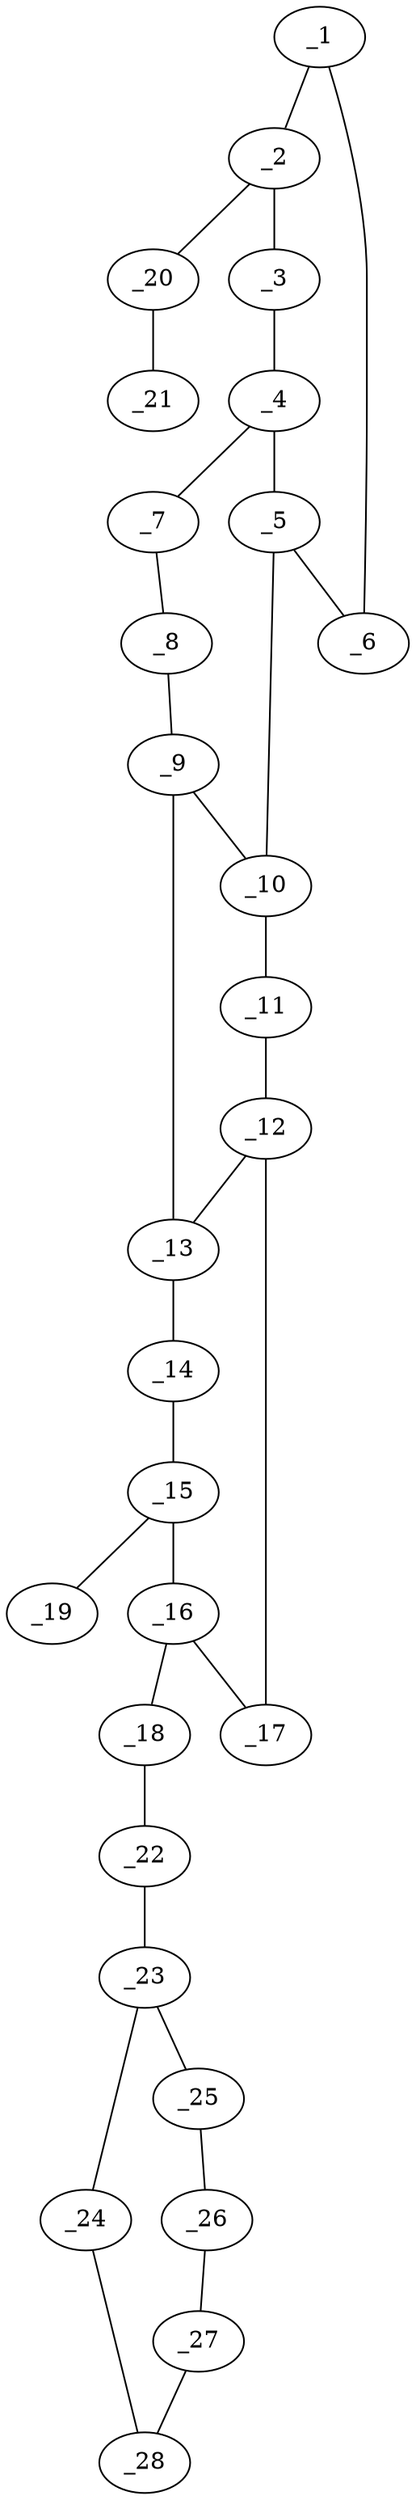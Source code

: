 graph molid649971 {
	_1	 [charge=0,
		chem=1,
		symbol="C  ",
		x="11.238",
		y="-2.1203"];
	_2	 [charge=0,
		chem=1,
		symbol="C  ",
		x="12.1041",
		y="-1.6203"];
	_1 -- _2	 [valence=1];
	_6	 [charge=0,
		chem=1,
		symbol="C  ",
		x="10.372",
		y="-1.6203"];
	_1 -- _6	 [valence=2];
	_3	 [charge=0,
		chem=1,
		symbol="C  ",
		x="12.1041",
		y="-0.6203"];
	_2 -- _3	 [valence=2];
	_20	 [charge=0,
		chem=2,
		symbol="O  ",
		x="12.9701",
		y="-2.1203"];
	_2 -- _20	 [valence=1];
	_4	 [charge=0,
		chem=1,
		symbol="C  ",
		x="11.238",
		y="-0.1203"];
	_3 -- _4	 [valence=1];
	_5	 [charge=0,
		chem=1,
		symbol="C  ",
		x="10.372",
		y="-0.6203"];
	_4 -- _5	 [valence=2];
	_7	 [charge=0,
		chem=2,
		symbol="O  ",
		x="11.238",
		y="0.8797"];
	_4 -- _7	 [valence=1];
	_5 -- _6	 [valence=1];
	_10	 [charge=0,
		chem=1,
		symbol="C  ",
		x="9.506",
		y="-0.1203"];
	_5 -- _10	 [valence=1];
	_8	 [charge=0,
		chem=1,
		symbol="C  ",
		x="10.372",
		y="1.3797"];
	_7 -- _8	 [valence=1];
	_9	 [charge=0,
		chem=1,
		symbol="C  ",
		x="9.506",
		y="0.8797"];
	_8 -- _9	 [valence=1];
	_9 -- _10	 [valence=1];
	_13	 [charge=0,
		chem=1,
		symbol="C  ",
		x="8.5549",
		y="1.1887"];
	_9 -- _13	 [valence=1];
	_11	 [charge=0,
		chem=2,
		symbol="O  ",
		x="8.5549",
		y="-0.4293"];
	_10 -- _11	 [valence=1];
	_12	 [charge=0,
		chem=1,
		symbol="C  ",
		x="7.9671",
		y="0.3797"];
	_11 -- _12	 [valence=1];
	_12 -- _13	 [valence=2];
	_17	 [charge=0,
		chem=1,
		symbol="C  ",
		x="6.9726",
		y="0.4842"];
	_12 -- _17	 [valence=1];
	_14	 [charge=0,
		chem=1,
		symbol="C  ",
		x="8.1482",
		y="2.1022"];
	_13 -- _14	 [valence=1];
	_15	 [charge=0,
		chem=1,
		symbol="C  ",
		x="7.1537",
		y="2.2068"];
	_14 -- _15	 [valence=2];
	_16	 [charge=0,
		chem=1,
		symbol="C  ",
		x="6.5659",
		y="1.3977"];
	_15 -- _16	 [valence=1];
	_19	 [charge=0,
		chem=2,
		symbol="O  ",
		x="6.7469",
		y="3.1203"];
	_15 -- _19	 [valence=1];
	_16 -- _17	 [valence=2];
	_18	 [charge=0,
		chem=2,
		symbol="O  ",
		x="5.5713",
		y="1.5023"];
	_16 -- _18	 [valence=1];
	_22	 [charge=0,
		chem=1,
		symbol="C  ",
		x="4.9836",
		y="0.6932"];
	_18 -- _22	 [valence=1];
	_21	 [charge=0,
		chem=1,
		symbol="C  ",
		x="12.9701",
		y="-3.1203"];
	_20 -- _21	 [valence=1];
	_23	 [charge=0,
		chem=1,
		symbol="C  ",
		x="3.989",
		y="0.7978"];
	_22 -- _23	 [valence=1];
	_24	 [charge=0,
		chem=1,
		symbol="C  ",
		x="3.4013",
		y="-0.0112"];
	_23 -- _24	 [valence=1];
	_25	 [charge=0,
		chem=1,
		symbol="C  ",
		x="3.5823",
		y="1.7113"];
	_23 -- _25	 [valence=2];
	_28	 [charge=0,
		chem=1,
		symbol="C  ",
		x="2.4067",
		y="0.0933"];
	_24 -- _28	 [valence=2];
	_26	 [charge=0,
		chem=1,
		symbol="C  ",
		x="2.5878",
		y="1.8158"];
	_25 -- _26	 [valence=1];
	_27	 [charge=0,
		chem=1,
		symbol="C  ",
		x=2,
		y="1.0068"];
	_26 -- _27	 [valence=2];
	_27 -- _28	 [valence=1];
}
